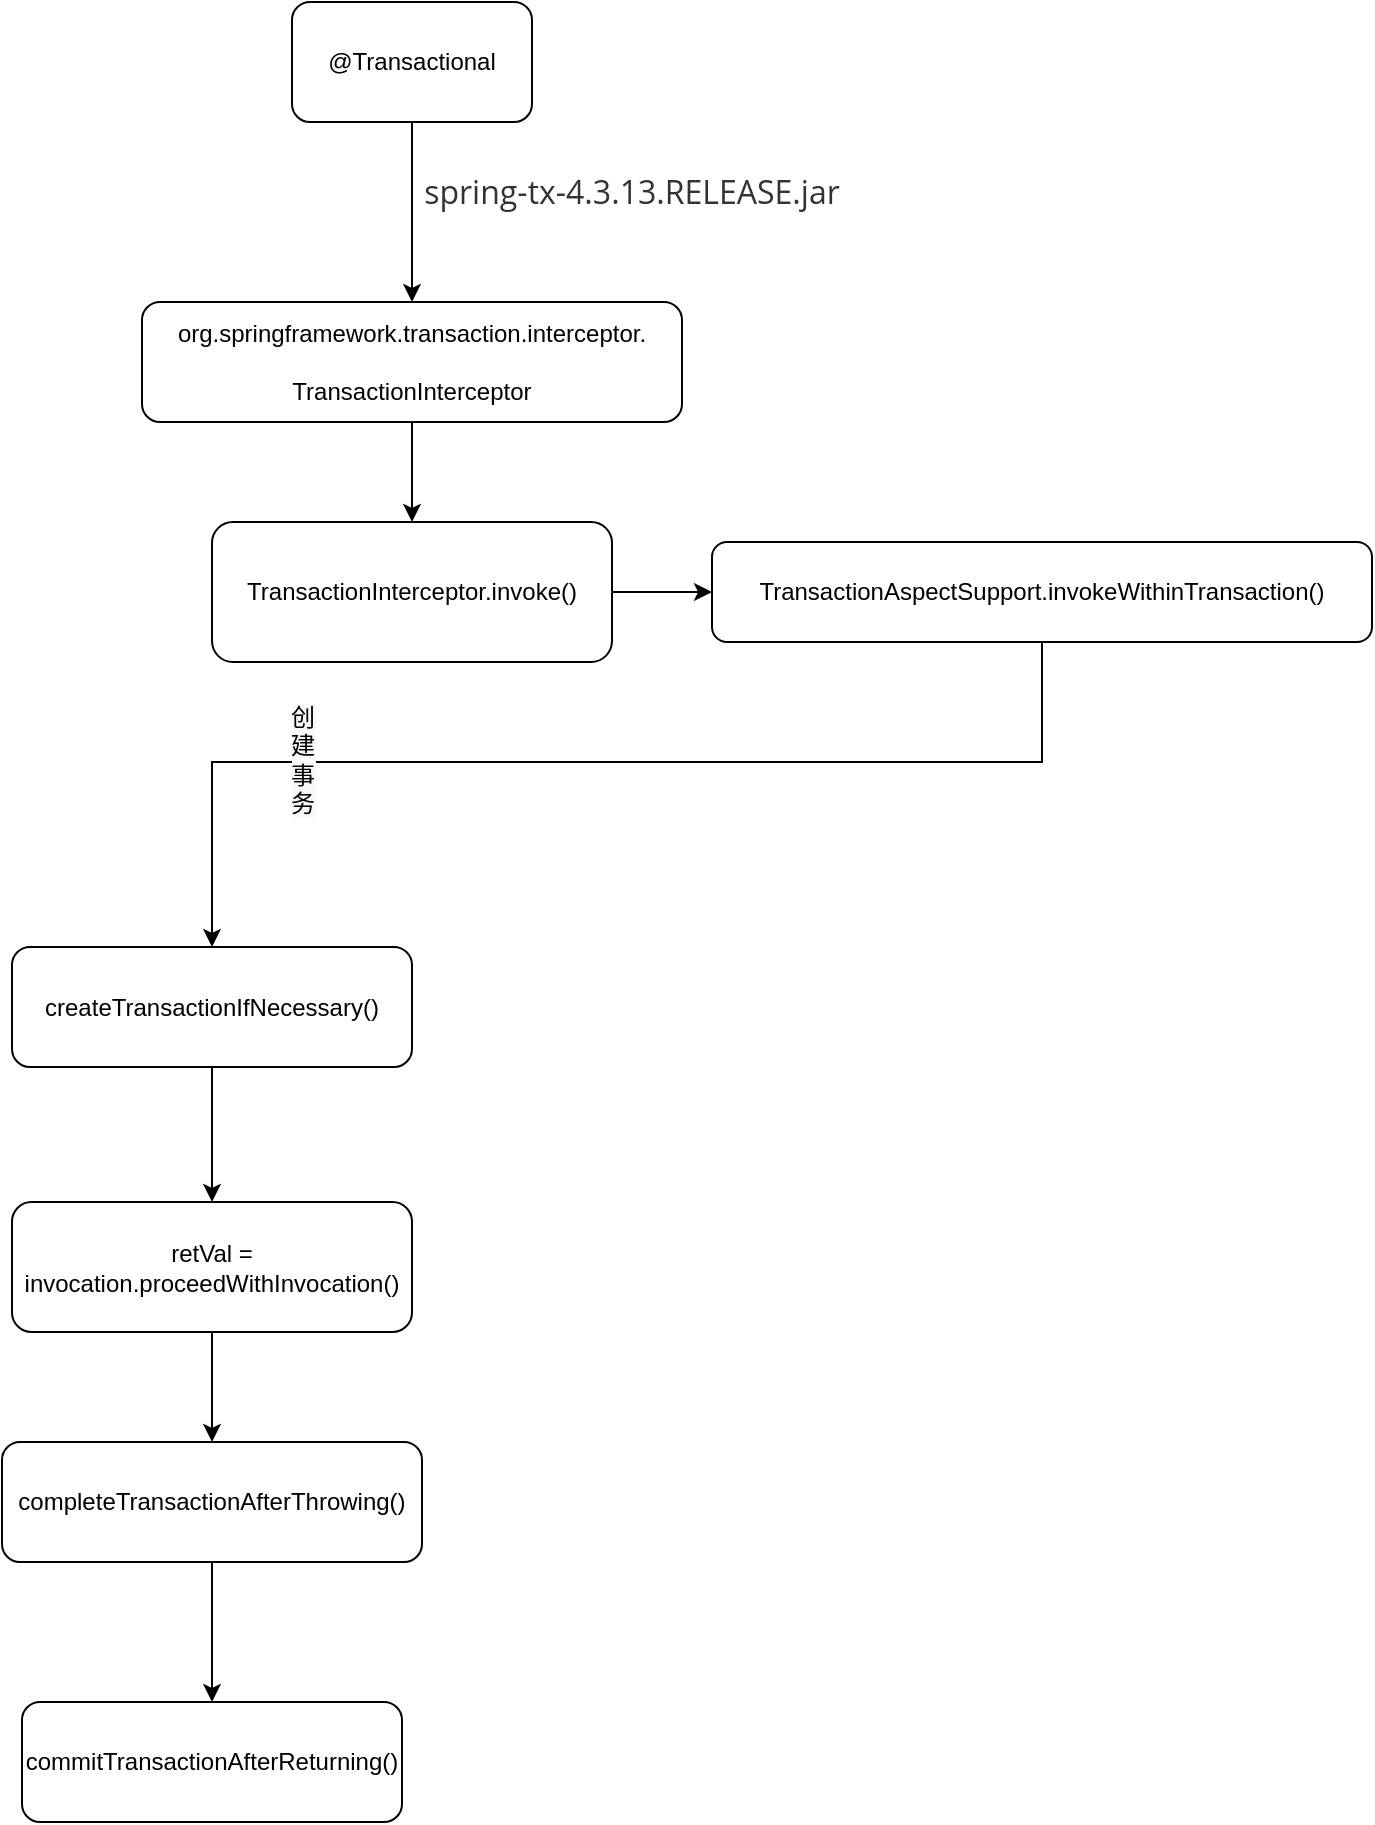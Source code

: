 <mxfile version="12.2.2" type="github" pages="1">
  <diagram id="tJBsUqAIiWFZbTOXgKHA" name="第 1 页">
    <mxGraphModel dx="1422" dy="762" grid="1" gridSize="10" guides="1" tooltips="1" connect="1" arrows="1" fold="1" page="1" pageScale="1" pageWidth="827" pageHeight="1169" math="0" shadow="0">
      <root>
        <mxCell id="0"/>
        <mxCell id="1" parent="0"/>
        <mxCell id="SvSKkEP0Ot1hwkH4o2vd-4" style="edgeStyle=orthogonalEdgeStyle;rounded=0;orthogonalLoop=1;jettySize=auto;html=1;entryX=0.5;entryY=0;entryDx=0;entryDy=0;" edge="1" parent="1" source="SvSKkEP0Ot1hwkH4o2vd-1" target="SvSKkEP0Ot1hwkH4o2vd-2">
          <mxGeometry relative="1" as="geometry"/>
        </mxCell>
        <mxCell id="SvSKkEP0Ot1hwkH4o2vd-1" value="@Transactional" style="rounded=1;whiteSpace=wrap;html=1;" vertex="1" parent="1">
          <mxGeometry x="230" y="110" width="120" height="60" as="geometry"/>
        </mxCell>
        <mxCell id="SvSKkEP0Ot1hwkH4o2vd-6" style="edgeStyle=orthogonalEdgeStyle;rounded=0;orthogonalLoop=1;jettySize=auto;html=1;entryX=0.5;entryY=0;entryDx=0;entryDy=0;" edge="1" parent="1" source="SvSKkEP0Ot1hwkH4o2vd-2" target="SvSKkEP0Ot1hwkH4o2vd-5">
          <mxGeometry relative="1" as="geometry"/>
        </mxCell>
        <mxCell id="SvSKkEP0Ot1hwkH4o2vd-2" value="org.springframework.transaction.interceptor.&lt;br&gt;&lt;br&gt;TransactionInterceptor" style="rounded=1;whiteSpace=wrap;html=1;" vertex="1" parent="1">
          <mxGeometry x="155" y="260" width="270" height="60" as="geometry"/>
        </mxCell>
        <mxCell id="SvSKkEP0Ot1hwkH4o2vd-3" value="&lt;span style=&quot;color: rgb(51 , 51 , 51) ; font-family: &amp;#34;open sans&amp;#34; , &amp;#34;clear sans&amp;#34; , &amp;#34;helvetica neue&amp;#34; , &amp;#34;helvetica&amp;#34; , &amp;#34;arial&amp;#34; , sans-serif ; font-size: 16px ; white-space: pre-wrap ; background-color: rgb(255 , 255 , 255)&quot;&gt;spring-tx-4.3.13.RELEASE.jar&lt;/span&gt;" style="text;html=1;strokeColor=none;fillColor=none;align=center;verticalAlign=middle;whiteSpace=wrap;rounded=0;" vertex="1" parent="1">
          <mxGeometry x="270" y="190" width="260" height="30" as="geometry"/>
        </mxCell>
        <mxCell id="SvSKkEP0Ot1hwkH4o2vd-8" style="edgeStyle=orthogonalEdgeStyle;rounded=0;orthogonalLoop=1;jettySize=auto;html=1;entryX=0;entryY=0.5;entryDx=0;entryDy=0;" edge="1" parent="1" source="SvSKkEP0Ot1hwkH4o2vd-5" target="SvSKkEP0Ot1hwkH4o2vd-7">
          <mxGeometry relative="1" as="geometry"/>
        </mxCell>
        <mxCell id="SvSKkEP0Ot1hwkH4o2vd-5" value="TransactionInterceptor.invoke()" style="rounded=1;whiteSpace=wrap;html=1;" vertex="1" parent="1">
          <mxGeometry x="190" y="370" width="200" height="70" as="geometry"/>
        </mxCell>
        <mxCell id="SvSKkEP0Ot1hwkH4o2vd-13" style="edgeStyle=orthogonalEdgeStyle;rounded=0;orthogonalLoop=1;jettySize=auto;html=1;" edge="1" parent="1" source="SvSKkEP0Ot1hwkH4o2vd-7" target="SvSKkEP0Ot1hwkH4o2vd-9">
          <mxGeometry relative="1" as="geometry">
            <Array as="points">
              <mxPoint x="605" y="490"/>
              <mxPoint x="190" y="490"/>
            </Array>
          </mxGeometry>
        </mxCell>
        <mxCell id="SvSKkEP0Ot1hwkH4o2vd-16" value="&lt;span style=&quot;white-space: normal ; background-color: rgb(248 , 249 , 250)&quot;&gt;创建事务&lt;/span&gt;" style="text;html=1;resizable=0;points=[];align=center;verticalAlign=middle;labelBackgroundColor=#ffffff;" vertex="1" connectable="0" parent="SvSKkEP0Ot1hwkH4o2vd-13">
          <mxGeometry x="0.515" y="-1" relative="1" as="geometry">
            <mxPoint as="offset"/>
          </mxGeometry>
        </mxCell>
        <mxCell id="SvSKkEP0Ot1hwkH4o2vd-7" value="TransactionAspectSupport.invokeWithinTransaction()" style="rounded=1;whiteSpace=wrap;html=1;" vertex="1" parent="1">
          <mxGeometry x="440" y="380" width="330" height="50" as="geometry"/>
        </mxCell>
        <mxCell id="SvSKkEP0Ot1hwkH4o2vd-18" style="edgeStyle=orthogonalEdgeStyle;rounded=0;orthogonalLoop=1;jettySize=auto;html=1;" edge="1" parent="1" source="SvSKkEP0Ot1hwkH4o2vd-9" target="SvSKkEP0Ot1hwkH4o2vd-10">
          <mxGeometry relative="1" as="geometry"/>
        </mxCell>
        <mxCell id="SvSKkEP0Ot1hwkH4o2vd-9" value="createTransactionIfNecessary()" style="rounded=1;whiteSpace=wrap;html=1;" vertex="1" parent="1">
          <mxGeometry x="90" y="582.5" width="200" height="60" as="geometry"/>
        </mxCell>
        <mxCell id="SvSKkEP0Ot1hwkH4o2vd-19" style="edgeStyle=orthogonalEdgeStyle;rounded=0;orthogonalLoop=1;jettySize=auto;html=1;" edge="1" parent="1" source="SvSKkEP0Ot1hwkH4o2vd-10" target="SvSKkEP0Ot1hwkH4o2vd-11">
          <mxGeometry relative="1" as="geometry"/>
        </mxCell>
        <mxCell id="SvSKkEP0Ot1hwkH4o2vd-10" value="retVal = invocation.proceedWithInvocation()" style="rounded=1;whiteSpace=wrap;html=1;" vertex="1" parent="1">
          <mxGeometry x="90" y="710" width="200" height="65" as="geometry"/>
        </mxCell>
        <mxCell id="SvSKkEP0Ot1hwkH4o2vd-20" style="edgeStyle=orthogonalEdgeStyle;rounded=0;orthogonalLoop=1;jettySize=auto;html=1;entryX=0.5;entryY=0;entryDx=0;entryDy=0;" edge="1" parent="1" source="SvSKkEP0Ot1hwkH4o2vd-11" target="SvSKkEP0Ot1hwkH4o2vd-12">
          <mxGeometry relative="1" as="geometry"/>
        </mxCell>
        <mxCell id="SvSKkEP0Ot1hwkH4o2vd-11" value="completeTransactionAfterThrowing()" style="rounded=1;whiteSpace=wrap;html=1;" vertex="1" parent="1">
          <mxGeometry x="85" y="830" width="210" height="60" as="geometry"/>
        </mxCell>
        <mxCell id="SvSKkEP0Ot1hwkH4o2vd-12" value="commitTransactionAfterReturning()" style="rounded=1;whiteSpace=wrap;html=1;" vertex="1" parent="1">
          <mxGeometry x="95" y="960" width="190" height="60" as="geometry"/>
        </mxCell>
      </root>
    </mxGraphModel>
  </diagram>
</mxfile>
